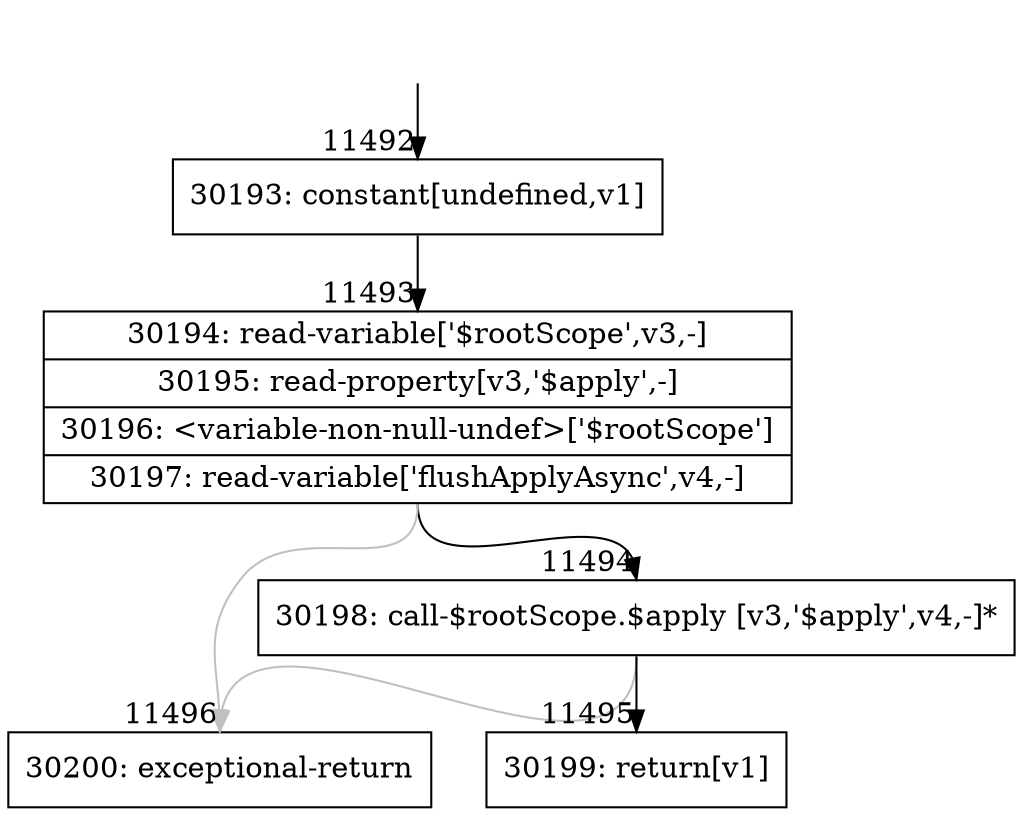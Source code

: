 digraph {
rankdir="TD"
BB_entry887[shape=none,label=""];
BB_entry887 -> BB11492 [tailport=s, headport=n, headlabel="    11492"]
BB11492 [shape=record label="{30193: constant[undefined,v1]}" ] 
BB11492 -> BB11493 [tailport=s, headport=n, headlabel="      11493"]
BB11493 [shape=record label="{30194: read-variable['$rootScope',v3,-]|30195: read-property[v3,'$apply',-]|30196: \<variable-non-null-undef\>['$rootScope']|30197: read-variable['flushApplyAsync',v4,-]}" ] 
BB11493 -> BB11494 [tailport=s, headport=n, headlabel="      11494"]
BB11493 -> BB11496 [tailport=s, headport=n, color=gray, headlabel="      11496"]
BB11494 [shape=record label="{30198: call-$rootScope.$apply [v3,'$apply',v4,-]*}" ] 
BB11494 -> BB11495 [tailport=s, headport=n, headlabel="      11495"]
BB11494 -> BB11496 [tailport=s, headport=n, color=gray]
BB11495 [shape=record label="{30199: return[v1]}" ] 
BB11496 [shape=record label="{30200: exceptional-return}" ] 
//#$~ 16248
}
